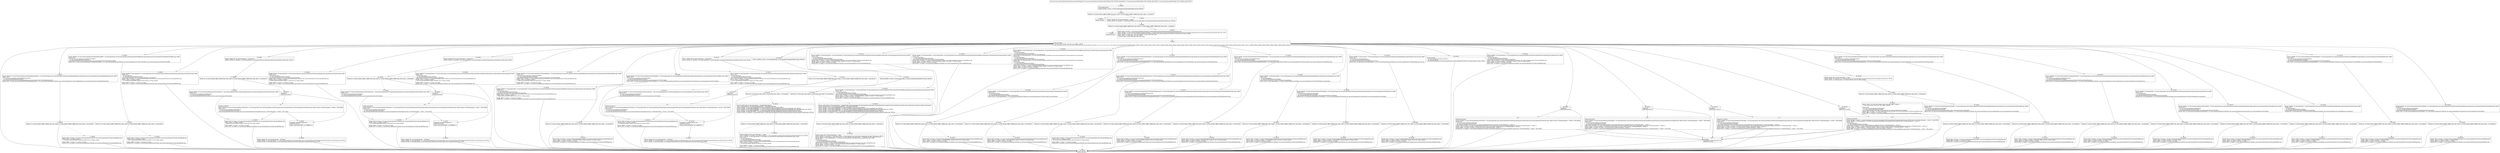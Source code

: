 digraph "CFG forcom.caverock.androidsvg.SVGParser.processStyleProperty(Lcom\/caverock\/androidsvg\/SVG$Style;Ljava\/lang\/String;Ljava\/lang\/String;)V" {
Node_0 [shape=record,label="{0\:\ 0x0000|MTH_ENTER_BLOCK\l|0x0000: INVOKE  (r0 I:int) = (r4 I:java.lang.String) java.lang.String.length():int type: VIRTUAL \l}"];
Node_1 [shape=record,label="{1\:\ 0x0004|0x0004: IF  (r0 I:?[int, boolean, OBJECT, ARRAY, byte, short, char]) != (0 ?[int, boolean, OBJECT, ARRAY, byte, short, char])  \-\> B:3:0x0007 \l}"];
Node_2 [shape=record,label="{2\:\ 0x0006|0x0006: RETURN   \l}"];
Node_3 [shape=record,label="{3\:\ 0x0007|0x0007: CONST_STR  (r0 I:java.lang.String) =  \"inherit\" \l0x0009: INVOKE  (r0 I:boolean) = (r4 I:java.lang.String), (r0 I:java.lang.Object) java.lang.String.equals(java.lang.Object):boolean type: VIRTUAL \l}"];
Node_4 [shape=record,label="{4\:\ 0x000d|0x000d: IF  (r0 I:?[int, boolean, OBJECT, ARRAY, byte, short, char]) == (0 ?[int, boolean, OBJECT, ARRAY, byte, short, char])  \-\> B:6:0x0010 \l}"];
Node_5 [shape=record,label="{5\:\ 0x000f|0x000f: RETURN   \l}"];
Node_6 [shape=record,label="{6\:\ 0x0010|0x0010: SGET  (r0 I:int[]) =  com.caverock.androidsvg.SVGParser.1.$SwitchMap$com$caverock$androidsvg$SVGParser$SVGAttr int[] \l0x0012: INVOKE  (r1 I:com.caverock.androidsvg.SVGParser$SVGAttr) = (r3 I:java.lang.String) com.caverock.androidsvg.SVGParser.SVGAttr.fromString(java.lang.String):com.caverock.androidsvg.SVGParser$SVGAttr type: STATIC \l0x0016: INVOKE  (r1 I:int) = (r1 I:com.caverock.androidsvg.SVGParser$SVGAttr) com.caverock.androidsvg.SVGParser.SVGAttr.ordinal():int type: VIRTUAL \l0x001a: AGET  (r0 I:?[int, float]) = (r0 I:?[int, float][]), (r1 I:?[int, short, byte, char]) \l0x001c: CONST  (r1 I:?[int, float, short, byte, char]) = \l  (124(0x7c, float:1.74E\-43) ?[int, float, short, byte, char])\l \l}"];
Node_7 [shape=record,label="{7\:\ 0x001e|0x001e: SWITCH  \l  (r0 I:?[int, float, boolean, short, byte, char, OBJECT, ARRAY])\l k:[47, 48, 49, 50, 51, 52, 53, 54, 55, 56, 57, 58, 59, 60, 61, 62, 63, 64, 65, 66, 67, 68, 69, 70, 71, 72, 73, 74, 75, 76, 77, 78, 79, 80, 81, 82, 83, 84, 85, 86] t:[0x038b, 0x0379, 0x0367, 0x0355, 0x0343, 0x0335, 0x0323, 0x0310, 0x02fd, 0x02d8, 0x02c9, 0x02ba, 0x02ab, 0x02a6, 0x0293, 0x0280, 0x026c, 0x0258, 0x0244, 0x022e, 0x021a, 0x0206, 0x01ee, 0x01de, 0x01ce, 0x01be, 0x0184, 0x014c, 0x0121, 0x0111, 0x00fd, 0x00ed, 0x00dd, 0x00cd, 0x00a0, 0x008e, 0x0061, 0x004f, 0x0039, 0x0023] \l}"];
Node_9 [shape=record,label="{9\:\ 0x0023|0x0023: INVOKE  (r3 I:com.caverock.androidsvg.SVG$Style$RenderQuality) = (r4 I:java.lang.String) com.caverock.androidsvg.SVGParser.parseRenderQuality(java.lang.String):com.caverock.androidsvg.SVG$Style$RenderQuality type: STATIC \l0x0027: IPUT  \l  (r3 I:com.caverock.androidsvg.SVG$Style$RenderQuality)\l  (r2 I:com.caverock.androidsvg.SVG$Style)\l com.caverock.androidsvg.SVG.Style.imageRendering com.caverock.androidsvg.SVG$Style$RenderQuality \l0x0029: IGET  (r3 I:com.caverock.androidsvg.SVG$Style$RenderQuality) = (r2 I:com.caverock.androidsvg.SVG$Style) com.caverock.androidsvg.SVG.Style.imageRendering com.caverock.androidsvg.SVG$Style$RenderQuality \l}"];
Node_10 [shape=record,label="{10\:\ 0x002b|0x002b: IF  (r3 I:?[int, boolean, OBJECT, ARRAY, byte, short, char]) == (0 ?[int, boolean, OBJECT, ARRAY, byte, short, char])  \-\> B:129:0x039c \l}"];
Node_11 [shape=record,label="{11\:\ 0x002d|0x002d: IGET  (r3 I:long) = (r2 I:com.caverock.androidsvg.SVG$Style) com.caverock.androidsvg.SVG.Style.specifiedFlags long \l0x002f: CONST  (r0 I:?[long, double]) = \l  (137438953472(0x2000000000, double:6.7903865311E\-313) ?[long, double])\l \l0x0034: ARITH  (r3 I:long) = (r3 I:long) \| (r0 I:long) \l0x0035: IPUT  (r3 I:long), (r2 I:com.caverock.androidsvg.SVG$Style) com.caverock.androidsvg.SVG.Style.specifiedFlags long \l}"];
Node_12 [shape=record,label="{12\:\ 0x0039|0x0039: INVOKE  (r3 I:com.caverock.androidsvg.SVG$Style$VectorEffect) = (r4 I:java.lang.String) com.caverock.androidsvg.SVGParser.parseVectorEffect(java.lang.String):com.caverock.androidsvg.SVG$Style$VectorEffect type: STATIC \l0x003d: IPUT  \l  (r3 I:com.caverock.androidsvg.SVG$Style$VectorEffect)\l  (r2 I:com.caverock.androidsvg.SVG$Style)\l com.caverock.androidsvg.SVG.Style.vectorEffect com.caverock.androidsvg.SVG$Style$VectorEffect \l0x003f: IGET  (r3 I:com.caverock.androidsvg.SVG$Style$VectorEffect) = (r2 I:com.caverock.androidsvg.SVG$Style) com.caverock.androidsvg.SVG.Style.vectorEffect com.caverock.androidsvg.SVG$Style$VectorEffect \l}"];
Node_13 [shape=record,label="{13\:\ 0x0041|0x0041: IF  (r3 I:?[int, boolean, OBJECT, ARRAY, byte, short, char]) == (0 ?[int, boolean, OBJECT, ARRAY, byte, short, char])  \-\> B:129:0x039c \l}"];
Node_14 [shape=record,label="{14\:\ 0x0043|0x0043: IGET  (r3 I:long) = (r2 I:com.caverock.androidsvg.SVG$Style) com.caverock.androidsvg.SVG.Style.specifiedFlags long \l0x0045: CONST  (r0 I:?[long, double]) = \l  (34359738368(0x800000000, double:1.69759663277E\-313) ?[long, double])\l \l0x004a: ARITH  (r3 I:long) = (r3 I:long) \| (r0 I:long) \l0x004b: IPUT  (r3 I:long), (r2 I:com.caverock.androidsvg.SVG$Style) com.caverock.androidsvg.SVG.Style.specifiedFlags long \l}"];
Node_15 [shape=record,label="{15\:\ 0x004f|0x004f: INVOKE  (r3 I:java.lang.Float) = (r4 I:java.lang.String) com.caverock.androidsvg.SVGParser.parseOpacity(java.lang.String):java.lang.Float type: STATIC \l0x0053: IPUT  \l  (r3 I:java.lang.Float)\l  (r2 I:com.caverock.androidsvg.SVG$Style)\l com.caverock.androidsvg.SVG.Style.viewportFillOpacity java.lang.Float \l0x0055: IGET  (r3 I:long) = (r2 I:com.caverock.androidsvg.SVG$Style) com.caverock.androidsvg.SVG.Style.specifiedFlags long \l0x0057: CONST  (r0 I:?[long, double]) = \l  (17179869184(0x400000000, double:8.4879831639E\-314) ?[long, double])\l \l0x005c: ARITH  (r3 I:long) = (r3 I:long) \| (r0 I:long) \l0x005d: IPUT  (r3 I:long), (r2 I:com.caverock.androidsvg.SVG$Style) com.caverock.androidsvg.SVG.Style.specifiedFlags long \l}"];
Node_16 [shape=record,label="{16\:\ 0x0061|0x0061: CONST_STR  (r3 I:java.lang.String) =  \"currentColor\" \l0x0063: INVOKE  (r3 I:boolean) = (r4 I:java.lang.String), (r3 I:java.lang.Object) java.lang.String.equals(java.lang.Object):boolean type: VIRTUAL \l}"];
Node_17 [shape=record,label="{17\:\ 0x0067|0x0067: IF  (r3 I:?[int, boolean, OBJECT, ARRAY, byte, short, char]) == (0 ?[int, boolean, OBJECT, ARRAY, byte, short, char])  \-\> B:19:0x0070 \l}"];
Node_18 [shape=record,label="{18\:\ 0x0069|0x0069: INVOKE  (r3 I:com.caverock.androidsvg.SVG$CurrentColor) =  com.caverock.androidsvg.SVG.CurrentColor.getInstance():com.caverock.androidsvg.SVG$CurrentColor type: STATIC \l0x006d: IPUT  \l  (r3 I:com.caverock.androidsvg.SVG$SvgPaint)\l  (r2 I:com.caverock.androidsvg.SVG$Style)\l com.caverock.androidsvg.SVG.Style.viewportFill com.caverock.androidsvg.SVG$SvgPaint \l}"];
Node_19 [shape=record,label="{19\:\ 0x0070|SYNTHETIC\lSplitter:B:19:0x0070\l}"];
Node_20 [shape=record,label="{20\:\ ?|Splitter:B:19:0x0070\l|0x0070: INVOKE  (r3 I:com.caverock.androidsvg.SVG$Colour) = (r4 I:java.lang.String) com.caverock.androidsvg.SVGParser.parseColour(java.lang.String):com.caverock.androidsvg.SVG$Colour type: STATIC A[Catch:\{ SVGParseException \-\> 0x0082 \}, TRY_ENTER]\l0x0074: IPUT  \l  (r3 I:com.caverock.androidsvg.SVG$SvgPaint)\l  (r2 I:com.caverock.androidsvg.SVG$Style)\l com.caverock.androidsvg.SVG.Style.viewportFill com.caverock.androidsvg.SVG$SvgPaint A[Catch:\{ SVGParseException \-\> 0x0082 \}, TRY_LEAVE]\l}"];
Node_21 [shape=record,label="{21\:\ 0x0076|0x0076: IGET  (r3 I:long) = (r2 I:com.caverock.androidsvg.SVG$Style) com.caverock.androidsvg.SVG.Style.specifiedFlags long \l0x0078: CONST  (r0 I:?[long, double]) = \l  (8589934592(0x200000000, double:4.243991582E\-314) ?[long, double])\l \l0x007d: ARITH  (r3 I:long) = (r3 I:long) \| (r0 I:long) \l0x007e: IPUT  (r3 I:long), (r2 I:com.caverock.androidsvg.SVG$Style) com.caverock.androidsvg.SVG.Style.specifiedFlags long \l}"];
Node_22 [shape=record,label="{22\:\ 0x0082|ExcHandler: SVGParseException null\lSplitter:B:19:0x0070\l|0x0082: MOVE_EXCEPTION  (r2 I:?[OBJECT]) =  \l}"];
Node_23 [shape=record,label="{23\:\ 0x0083|0x0083: CONST_STR  (r3 I:java.lang.String) =  \"SVGParser\" \l0x0085: INVOKE  (r2 I:java.lang.String) = (r2 I:com.caverock.androidsvg.SVGParseException) com.caverock.androidsvg.SVGParseException.getMessage():java.lang.String type: VIRTUAL \l0x0089: INVOKE  (r3 I:java.lang.String), (r2 I:java.lang.String) android.util.Log.w(java.lang.String, java.lang.String):int type: STATIC \l}"];
Node_24 [shape=record,label="{24\:\ 0x008e|0x008e: INVOKE  (r3 I:java.lang.Float) = (r4 I:java.lang.String) com.caverock.androidsvg.SVGParser.parseOpacity(java.lang.String):java.lang.Float type: STATIC \l0x0092: IPUT  \l  (r3 I:java.lang.Float)\l  (r2 I:com.caverock.androidsvg.SVG$Style)\l com.caverock.androidsvg.SVG.Style.solidOpacity java.lang.Float \l0x0094: IGET  (r3 I:long) = (r2 I:com.caverock.androidsvg.SVG$Style) com.caverock.androidsvg.SVG.Style.specifiedFlags long \l0x0096: CONST  (r0 I:?[long, double]) = \l  (4294967296(0x100000000, double:2.121995791E\-314) ?[long, double])\l \l0x009b: ARITH  (r3 I:long) = (r3 I:long) \| (r0 I:long) \l0x009c: IPUT  (r3 I:long), (r2 I:com.caverock.androidsvg.SVG$Style) com.caverock.androidsvg.SVG.Style.specifiedFlags long \l}"];
Node_25 [shape=record,label="{25\:\ 0x00a0|0x00a0: CONST_STR  (r3 I:java.lang.String) =  \"currentColor\" \l0x00a2: INVOKE  (r3 I:boolean) = (r4 I:java.lang.String), (r3 I:java.lang.Object) java.lang.String.equals(java.lang.Object):boolean type: VIRTUAL \l}"];
Node_26 [shape=record,label="{26\:\ 0x00a6|0x00a6: IF  (r3 I:?[int, boolean, OBJECT, ARRAY, byte, short, char]) == (0 ?[int, boolean, OBJECT, ARRAY, byte, short, char])  \-\> B:28:0x00af \l}"];
Node_27 [shape=record,label="{27\:\ 0x00a8|0x00a8: INVOKE  (r3 I:com.caverock.androidsvg.SVG$CurrentColor) =  com.caverock.androidsvg.SVG.CurrentColor.getInstance():com.caverock.androidsvg.SVG$CurrentColor type: STATIC \l0x00ac: IPUT  \l  (r3 I:com.caverock.androidsvg.SVG$SvgPaint)\l  (r2 I:com.caverock.androidsvg.SVG$Style)\l com.caverock.androidsvg.SVG.Style.solidColor com.caverock.androidsvg.SVG$SvgPaint \l}"];
Node_28 [shape=record,label="{28\:\ 0x00af|SYNTHETIC\lSplitter:B:28:0x00af\l}"];
Node_29 [shape=record,label="{29\:\ ?|Splitter:B:28:0x00af\l|0x00af: INVOKE  (r3 I:com.caverock.androidsvg.SVG$Colour) = (r4 I:java.lang.String) com.caverock.androidsvg.SVGParser.parseColour(java.lang.String):com.caverock.androidsvg.SVG$Colour type: STATIC A[Catch:\{ SVGParseException \-\> 0x00c1 \}, TRY_ENTER]\l0x00b3: IPUT  \l  (r3 I:com.caverock.androidsvg.SVG$SvgPaint)\l  (r2 I:com.caverock.androidsvg.SVG$Style)\l com.caverock.androidsvg.SVG.Style.solidColor com.caverock.androidsvg.SVG$SvgPaint A[Catch:\{ SVGParseException \-\> 0x00c1 \}, TRY_LEAVE]\l}"];
Node_30 [shape=record,label="{30\:\ 0x00b5|0x00b5: IGET  (r3 I:long) = (r2 I:com.caverock.androidsvg.SVG$Style) com.caverock.androidsvg.SVG.Style.specifiedFlags long \l0x00b7: CONST  (r0 I:?[long, double]) = \l  (2147483648(0x80000000, double:1.0609978955E\-314) ?[long, double])\l \l0x00bc: ARITH  (r3 I:long) = (r3 I:long) \| (r0 I:long) \l0x00bd: IPUT  (r3 I:long), (r2 I:com.caverock.androidsvg.SVG$Style) com.caverock.androidsvg.SVG.Style.specifiedFlags long \l}"];
Node_31 [shape=record,label="{31\:\ 0x00c1|ExcHandler: SVGParseException null\lSplitter:B:28:0x00af\l|0x00c1: MOVE_EXCEPTION  (r2 I:?[OBJECT]) =  \l}"];
Node_32 [shape=record,label="{32\:\ 0x00c2|0x00c2: CONST_STR  (r3 I:java.lang.String) =  \"SVGParser\" \l0x00c4: INVOKE  (r2 I:java.lang.String) = (r2 I:com.caverock.androidsvg.SVGParseException) com.caverock.androidsvg.SVGParseException.getMessage():java.lang.String type: VIRTUAL \l0x00c8: INVOKE  (r3 I:java.lang.String), (r2 I:java.lang.String) android.util.Log.w(java.lang.String, java.lang.String):int type: STATIC \l}"];
Node_33 [shape=record,label="{33\:\ 0x00cd|0x00cd: INVOKE  (r3 I:java.lang.String) = (r4 I:java.lang.String), (r3 I:java.lang.String) com.caverock.androidsvg.SVGParser.parseFunctionalIRI(java.lang.String, java.lang.String):java.lang.String type: STATIC \l0x00d1: IPUT  \l  (r3 I:java.lang.String)\l  (r2 I:com.caverock.androidsvg.SVG$Style)\l com.caverock.androidsvg.SVG.Style.mask java.lang.String \l0x00d3: IGET  (r3 I:long) = (r2 I:com.caverock.androidsvg.SVG$Style) com.caverock.androidsvg.SVG.Style.specifiedFlags long \l0x00d5: CONST  (r0 I:?[long, double]) = \l  (1073741824(0x40000000, double:5.304989477E\-315) ?[long, double])\l \l0x00d8: ARITH  (r3 I:long) = (r3 I:long) \| (r0 I:long) \l0x00d9: IPUT  (r3 I:long), (r2 I:com.caverock.androidsvg.SVG$Style) com.caverock.androidsvg.SVG.Style.specifiedFlags long \l}"];
Node_34 [shape=record,label="{34\:\ 0x00dd|0x00dd: INVOKE  (r3 I:com.caverock.androidsvg.SVG$Style$FillRule) = (r4 I:java.lang.String) com.caverock.androidsvg.SVGParser.parseFillRule(java.lang.String):com.caverock.androidsvg.SVG$Style$FillRule type: STATIC \l0x00e1: IPUT  \l  (r3 I:com.caverock.androidsvg.SVG$Style$FillRule)\l  (r2 I:com.caverock.androidsvg.SVG$Style)\l com.caverock.androidsvg.SVG.Style.clipRule com.caverock.androidsvg.SVG$Style$FillRule \l0x00e3: IGET  (r3 I:long) = (r2 I:com.caverock.androidsvg.SVG$Style) com.caverock.androidsvg.SVG.Style.specifiedFlags long \l0x00e5: CONST  (r0 I:?[long, double]) = \l  (536870912(0x20000000, double:2.652494739E\-315) ?[long, double])\l \l0x00e8: ARITH  (r3 I:long) = (r3 I:long) \| (r0 I:long) \l0x00e9: IPUT  (r3 I:long), (r2 I:com.caverock.androidsvg.SVG$Style) com.caverock.androidsvg.SVG.Style.specifiedFlags long \l}"];
Node_35 [shape=record,label="{35\:\ 0x00ed|0x00ed: INVOKE  (r3 I:java.lang.String) = (r4 I:java.lang.String), (r3 I:java.lang.String) com.caverock.androidsvg.SVGParser.parseFunctionalIRI(java.lang.String, java.lang.String):java.lang.String type: STATIC \l0x00f1: IPUT  \l  (r3 I:java.lang.String)\l  (r2 I:com.caverock.androidsvg.SVG$Style)\l com.caverock.androidsvg.SVG.Style.clipPath java.lang.String \l0x00f3: IGET  (r3 I:long) = (r2 I:com.caverock.androidsvg.SVG$Style) com.caverock.androidsvg.SVG.Style.specifiedFlags long \l0x00f5: CONST  (r0 I:?[long, double]) = \l  (268435456(0x10000000, double:1.32624737E\-315) ?[long, double])\l \l0x00f8: ARITH  (r3 I:long) = (r3 I:long) \| (r0 I:long) \l0x00f9: IPUT  (r3 I:long), (r2 I:com.caverock.androidsvg.SVG$Style) com.caverock.androidsvg.SVG.Style.specifiedFlags long \l}"];
Node_36 [shape=record,label="{36\:\ 0x00fd|0x00fd: INVOKE  (r3 I:com.caverock.androidsvg.SVG$CSSClipRect) = (r4 I:java.lang.String) com.caverock.androidsvg.SVGParser.parseClip(java.lang.String):com.caverock.androidsvg.SVG$CSSClipRect type: STATIC \l0x0101: IPUT  \l  (r3 I:com.caverock.androidsvg.SVG$CSSClipRect)\l  (r2 I:com.caverock.androidsvg.SVG$Style)\l com.caverock.androidsvg.SVG.Style.clip com.caverock.androidsvg.SVG$CSSClipRect \l0x0103: IGET  (r3 I:com.caverock.androidsvg.SVG$CSSClipRect) = (r2 I:com.caverock.androidsvg.SVG$Style) com.caverock.androidsvg.SVG.Style.clip com.caverock.androidsvg.SVG$CSSClipRect \l}"];
Node_37 [shape=record,label="{37\:\ 0x0105|0x0105: IF  (r3 I:?[int, boolean, OBJECT, ARRAY, byte, short, char]) == (0 ?[int, boolean, OBJECT, ARRAY, byte, short, char])  \-\> B:129:0x039c \l}"];
Node_38 [shape=record,label="{38\:\ 0x0107|0x0107: IGET  (r3 I:long) = (r2 I:com.caverock.androidsvg.SVG$Style) com.caverock.androidsvg.SVG.Style.specifiedFlags long \l0x0109: CONST  (r0 I:?[long, double]) = (1048576(0x100000, double:5.180654E\-318) ?[long, double]) \l0x010c: ARITH  (r3 I:long) = (r3 I:long) \| (r0 I:long) \l0x010d: IPUT  (r3 I:long), (r2 I:com.caverock.androidsvg.SVG$Style) com.caverock.androidsvg.SVG.Style.specifiedFlags long \l}"];
Node_39 [shape=record,label="{39\:\ 0x0111|0x0111: INVOKE  (r3 I:java.lang.Float) = (r4 I:java.lang.String) com.caverock.androidsvg.SVGParser.parseOpacity(java.lang.String):java.lang.Float type: STATIC \l0x0115: IPUT  \l  (r3 I:java.lang.Float)\l  (r2 I:com.caverock.androidsvg.SVG$Style)\l com.caverock.androidsvg.SVG.Style.stopOpacity java.lang.Float \l0x0117: IGET  (r3 I:long) = (r2 I:com.caverock.androidsvg.SVG$Style) com.caverock.androidsvg.SVG.Style.specifiedFlags long \l0x0119: CONST  (r0 I:?[long, double]) = \l  (134217728(0x8000000, double:6.63123685E\-316) ?[long, double])\l \l0x011c: ARITH  (r3 I:long) = (r3 I:long) \| (r0 I:long) \l0x011d: IPUT  (r3 I:long), (r2 I:com.caverock.androidsvg.SVG$Style) com.caverock.androidsvg.SVG.Style.specifiedFlags long \l}"];
Node_40 [shape=record,label="{40\:\ 0x0121|0x0121: CONST_STR  (r3 I:java.lang.String) =  \"currentColor\" \l0x0123: INVOKE  (r3 I:boolean) = (r4 I:java.lang.String), (r3 I:java.lang.Object) java.lang.String.equals(java.lang.Object):boolean type: VIRTUAL \l}"];
Node_41 [shape=record,label="{41\:\ 0x0127|0x0127: IF  (r3 I:?[int, boolean, OBJECT, ARRAY, byte, short, char]) == (0 ?[int, boolean, OBJECT, ARRAY, byte, short, char])  \-\> B:43:0x0130 \l}"];
Node_42 [shape=record,label="{42\:\ 0x0129|0x0129: INVOKE  (r3 I:com.caverock.androidsvg.SVG$CurrentColor) =  com.caverock.androidsvg.SVG.CurrentColor.getInstance():com.caverock.androidsvg.SVG$CurrentColor type: STATIC \l0x012d: IPUT  \l  (r3 I:com.caverock.androidsvg.SVG$SvgPaint)\l  (r2 I:com.caverock.androidsvg.SVG$Style)\l com.caverock.androidsvg.SVG.Style.stopColor com.caverock.androidsvg.SVG$SvgPaint \l}"];
Node_43 [shape=record,label="{43\:\ 0x0130|SYNTHETIC\lSplitter:B:43:0x0130\l}"];
Node_44 [shape=record,label="{44\:\ ?|Splitter:B:43:0x0130\l|0x0130: INVOKE  (r3 I:com.caverock.androidsvg.SVG$Colour) = (r4 I:java.lang.String) com.caverock.androidsvg.SVGParser.parseColour(java.lang.String):com.caverock.androidsvg.SVG$Colour type: STATIC A[Catch:\{ SVGParseException \-\> 0x0140 \}, TRY_ENTER]\l0x0134: IPUT  \l  (r3 I:com.caverock.androidsvg.SVG$SvgPaint)\l  (r2 I:com.caverock.androidsvg.SVG$Style)\l com.caverock.androidsvg.SVG.Style.stopColor com.caverock.androidsvg.SVG$SvgPaint A[Catch:\{ SVGParseException \-\> 0x0140 \}, TRY_LEAVE]\l}"];
Node_45 [shape=record,label="{45\:\ 0x0136|0x0136: IGET  (r3 I:long) = (r2 I:com.caverock.androidsvg.SVG$Style) com.caverock.androidsvg.SVG.Style.specifiedFlags long \l0x0138: CONST  (r0 I:?[long, double]) = \l  (67108864(0x4000000, double:3.31561842E\-316) ?[long, double])\l \l0x013b: ARITH  (r3 I:long) = (r3 I:long) \| (r0 I:long) \l0x013c: IPUT  (r3 I:long), (r2 I:com.caverock.androidsvg.SVG$Style) com.caverock.androidsvg.SVG.Style.specifiedFlags long \l}"];
Node_46 [shape=record,label="{46\:\ 0x0140|ExcHandler: SVGParseException null\lSplitter:B:43:0x0130\l|0x0140: MOVE_EXCEPTION  (r2 I:?[OBJECT]) =  \l}"];
Node_47 [shape=record,label="{47\:\ 0x0141|0x0141: CONST_STR  (r3 I:java.lang.String) =  \"SVGParser\" \l0x0143: INVOKE  (r2 I:java.lang.String) = (r2 I:com.caverock.androidsvg.SVGParseException) com.caverock.androidsvg.SVGParseException.getMessage():java.lang.String type: VIRTUAL \l0x0147: INVOKE  (r3 I:java.lang.String), (r2 I:java.lang.String) android.util.Log.w(java.lang.String, java.lang.String):int type: STATIC \l}"];
Node_48 [shape=record,label="{48\:\ 0x014c|0x014c: INVOKE  (r3 I:int) = (r4 I:java.lang.String), (r1 I:int) java.lang.String.indexOf(int):int type: VIRTUAL \l}"];
Node_49 [shape=record,label="{49\:\ 0x0150|0x0150: IF  (r3 I:?[int, byte, short, char]) \>= (0 ?[int, byte, short, char])  \-\> B:129:0x039c \l}"];
Node_50 [shape=record,label="{50\:\ 0x0152|0x0152: CONST_STR  (r3 I:java.lang.String) =  \"\|visible\|hidden\|collapse\|\" \l0x0154: NEW_INSTANCE  (r0 I:java.lang.StringBuilder) =  java.lang.StringBuilder \l0x0156: INVOKE  (r0 I:java.lang.StringBuilder) java.lang.StringBuilder.\<init\>():void type: DIRECT \l0x0159: INVOKE  (r0 I:java.lang.StringBuilder), (r1 I:char) java.lang.StringBuilder.append(char):java.lang.StringBuilder type: VIRTUAL \l0x015c: INVOKE  (r0 I:java.lang.StringBuilder), (r4 I:java.lang.String) java.lang.StringBuilder.append(java.lang.String):java.lang.StringBuilder type: VIRTUAL \l0x015f: INVOKE  (r0 I:java.lang.StringBuilder), (r1 I:char) java.lang.StringBuilder.append(char):java.lang.StringBuilder type: VIRTUAL \l0x0162: INVOKE  (r0 I:java.lang.String) = (r0 I:java.lang.StringBuilder) java.lang.StringBuilder.toString():java.lang.String type: VIRTUAL \l0x0166: INVOKE  (r3 I:boolean) = (r3 I:java.lang.String), (r0 I:java.lang.CharSequence) java.lang.String.contains(java.lang.CharSequence):boolean type: VIRTUAL \l}"];
Node_51 [shape=record,label="{51\:\ 0x016a|0x016a: IF  (r3 I:?[int, boolean, OBJECT, ARRAY, byte, short, char]) != (0 ?[int, boolean, OBJECT, ARRAY, byte, short, char])  \-\> B:53:0x016e \l}"];
Node_53 [shape=record,label="{53\:\ 0x016e|0x016e: CONST_STR  (r3 I:java.lang.String) =  \"visible\" \l0x0170: INVOKE  (r3 I:boolean) = (r4 I:java.lang.String), (r3 I:java.lang.Object) java.lang.String.equals(java.lang.Object):boolean type: VIRTUAL \l0x0174: INVOKE  (r3 I:java.lang.Boolean) = (r3 I:boolean) java.lang.Boolean.valueOf(boolean):java.lang.Boolean type: STATIC \l0x0178: IPUT  \l  (r3 I:java.lang.Boolean)\l  (r2 I:com.caverock.androidsvg.SVG$Style)\l com.caverock.androidsvg.SVG.Style.visibility java.lang.Boolean \l0x017a: IGET  (r3 I:long) = (r2 I:com.caverock.androidsvg.SVG$Style) com.caverock.androidsvg.SVG.Style.specifiedFlags long \l0x017c: CONST  (r0 I:?[long, double]) = \l  (33554432(0x2000000, double:1.6578092E\-316) ?[long, double])\l \l0x017f: ARITH  (r3 I:long) = (r3 I:long) \| (r0 I:long) \l0x0180: IPUT  (r3 I:long), (r2 I:com.caverock.androidsvg.SVG$Style) com.caverock.androidsvg.SVG.Style.specifiedFlags long \l}"];
Node_54 [shape=record,label="{54\:\ 0x0184|0x0184: INVOKE  (r3 I:int) = (r4 I:java.lang.String), (r1 I:int) java.lang.String.indexOf(int):int type: VIRTUAL \l}"];
Node_55 [shape=record,label="{55\:\ 0x0188|0x0188: IF  (r3 I:?[int, byte, short, char]) \>= (0 ?[int, byte, short, char])  \-\> B:129:0x039c \l}"];
Node_56 [shape=record,label="{56\:\ 0x018a|0x018a: CONST_STR  (r3 I:java.lang.String) =  \"\|inline\|block\|list\-item\|run\-in\|compact\|marker\|table\|inline\-table\|table\-row\-group\|table\-header\-group\|table\-footer\-group\|table\-row\|table\-column\-group\|table\-column\|table\-cell\|table\-caption\|none\|\" \l0x018c: NEW_INSTANCE  (r0 I:java.lang.StringBuilder) =  java.lang.StringBuilder \l0x018e: INVOKE  (r0 I:java.lang.StringBuilder) java.lang.StringBuilder.\<init\>():void type: DIRECT \l0x0191: INVOKE  (r0 I:java.lang.StringBuilder), (r1 I:char) java.lang.StringBuilder.append(char):java.lang.StringBuilder type: VIRTUAL \l0x0194: INVOKE  (r0 I:java.lang.StringBuilder), (r4 I:java.lang.String) java.lang.StringBuilder.append(java.lang.String):java.lang.StringBuilder type: VIRTUAL \l0x0197: INVOKE  (r0 I:java.lang.StringBuilder), (r1 I:char) java.lang.StringBuilder.append(char):java.lang.StringBuilder type: VIRTUAL \l0x019a: INVOKE  (r0 I:java.lang.String) = (r0 I:java.lang.StringBuilder) java.lang.StringBuilder.toString():java.lang.String type: VIRTUAL \l0x019e: INVOKE  (r3 I:boolean) = (r3 I:java.lang.String), (r0 I:java.lang.CharSequence) java.lang.String.contains(java.lang.CharSequence):boolean type: VIRTUAL \l}"];
Node_57 [shape=record,label="{57\:\ 0x01a2|0x01a2: IF  (r3 I:?[int, boolean, OBJECT, ARRAY, byte, short, char]) != (0 ?[int, boolean, OBJECT, ARRAY, byte, short, char])  \-\> B:59:0x01a6 \l}"];
Node_59 [shape=record,label="{59\:\ 0x01a6|0x01a6: CONST_STR  (r3 I:java.lang.String) =  \"none\" \l0x01a8: INVOKE  (r3 I:boolean) = (r4 I:java.lang.String), (r3 I:java.lang.Object) java.lang.String.equals(java.lang.Object):boolean type: VIRTUAL \l0x01ac: ARITH  (r3 I:?[int, boolean, short, byte, char]) = (r3 I:?[int, boolean, short, byte, char]) ^ (1 ?[boolean, int, float, short, byte, char]) \l0x01ae: INVOKE  (r3 I:java.lang.Boolean) = (r3 I:boolean) java.lang.Boolean.valueOf(boolean):java.lang.Boolean type: STATIC \l0x01b2: IPUT  \l  (r3 I:java.lang.Boolean)\l  (r2 I:com.caverock.androidsvg.SVG$Style)\l com.caverock.androidsvg.SVG.Style.display java.lang.Boolean \l0x01b4: IGET  (r3 I:long) = (r2 I:com.caverock.androidsvg.SVG$Style) com.caverock.androidsvg.SVG.Style.specifiedFlags long \l0x01b6: CONST  (r0 I:?[long, double]) = (16777216(0x1000000, double:8.289046E\-317) ?[long, double]) \l0x01b9: ARITH  (r3 I:long) = (r3 I:long) \| (r0 I:long) \l0x01ba: IPUT  (r3 I:long), (r2 I:com.caverock.androidsvg.SVG$Style) com.caverock.androidsvg.SVG.Style.specifiedFlags long \l}"];
Node_60 [shape=record,label="{60\:\ 0x01be|0x01be: INVOKE  (r3 I:java.lang.String) = (r4 I:java.lang.String), (r3 I:java.lang.String) com.caverock.androidsvg.SVGParser.parseFunctionalIRI(java.lang.String, java.lang.String):java.lang.String type: STATIC \l0x01c2: IPUT  \l  (r3 I:java.lang.String)\l  (r2 I:com.caverock.androidsvg.SVG$Style)\l com.caverock.androidsvg.SVG.Style.markerEnd java.lang.String \l0x01c4: IGET  (r3 I:long) = (r2 I:com.caverock.androidsvg.SVG$Style) com.caverock.androidsvg.SVG.Style.specifiedFlags long \l0x01c6: CONST  (r0 I:?[long, double]) = (8388608(0x800000, double:4.144523E\-317) ?[long, double]) \l0x01c9: ARITH  (r3 I:long) = (r3 I:long) \| (r0 I:long) \l0x01ca: IPUT  (r3 I:long), (r2 I:com.caverock.androidsvg.SVG$Style) com.caverock.androidsvg.SVG.Style.specifiedFlags long \l}"];
Node_61 [shape=record,label="{61\:\ 0x01ce|0x01ce: INVOKE  (r3 I:java.lang.String) = (r4 I:java.lang.String), (r3 I:java.lang.String) com.caverock.androidsvg.SVGParser.parseFunctionalIRI(java.lang.String, java.lang.String):java.lang.String type: STATIC \l0x01d2: IPUT  \l  (r3 I:java.lang.String)\l  (r2 I:com.caverock.androidsvg.SVG$Style)\l com.caverock.androidsvg.SVG.Style.markerMid java.lang.String \l0x01d4: IGET  (r3 I:long) = (r2 I:com.caverock.androidsvg.SVG$Style) com.caverock.androidsvg.SVG.Style.specifiedFlags long \l0x01d6: CONST  (r0 I:?[long, double]) = (4194304(0x400000, double:2.0722615E\-317) ?[long, double]) \l0x01d9: ARITH  (r3 I:long) = (r3 I:long) \| (r0 I:long) \l0x01da: IPUT  (r3 I:long), (r2 I:com.caverock.androidsvg.SVG$Style) com.caverock.androidsvg.SVG.Style.specifiedFlags long \l}"];
Node_62 [shape=record,label="{62\:\ 0x01de|0x01de: INVOKE  (r3 I:java.lang.String) = (r4 I:java.lang.String), (r3 I:java.lang.String) com.caverock.androidsvg.SVGParser.parseFunctionalIRI(java.lang.String, java.lang.String):java.lang.String type: STATIC \l0x01e2: IPUT  \l  (r3 I:java.lang.String)\l  (r2 I:com.caverock.androidsvg.SVG$Style)\l com.caverock.androidsvg.SVG.Style.markerStart java.lang.String \l0x01e4: IGET  (r3 I:long) = (r2 I:com.caverock.androidsvg.SVG$Style) com.caverock.androidsvg.SVG.Style.specifiedFlags long \l0x01e6: CONST  (r0 I:?[long, double]) = (2097152(0x200000, double:1.0361308E\-317) ?[long, double]) \l0x01e9: ARITH  (r3 I:long) = (r3 I:long) \| (r0 I:long) \l0x01ea: IPUT  (r3 I:long), (r2 I:com.caverock.androidsvg.SVG$Style) com.caverock.androidsvg.SVG.Style.specifiedFlags long \l}"];
Node_63 [shape=record,label="{63\:\ 0x01ee|0x01ee: INVOKE  (r3 I:java.lang.String) = (r4 I:java.lang.String), (r3 I:java.lang.String) com.caverock.androidsvg.SVGParser.parseFunctionalIRI(java.lang.String, java.lang.String):java.lang.String type: STATIC \l0x01f2: IPUT  \l  (r3 I:java.lang.String)\l  (r2 I:com.caverock.androidsvg.SVG$Style)\l com.caverock.androidsvg.SVG.Style.markerStart java.lang.String \l0x01f4: IGET  (r3 I:java.lang.String) = (r2 I:com.caverock.androidsvg.SVG$Style) com.caverock.androidsvg.SVG.Style.markerStart java.lang.String \l0x01f6: IPUT  \l  (r3 I:java.lang.String)\l  (r2 I:com.caverock.androidsvg.SVG$Style)\l com.caverock.androidsvg.SVG.Style.markerMid java.lang.String \l0x01f8: IGET  (r3 I:java.lang.String) = (r2 I:com.caverock.androidsvg.SVG$Style) com.caverock.androidsvg.SVG.Style.markerStart java.lang.String \l0x01fa: IPUT  \l  (r3 I:java.lang.String)\l  (r2 I:com.caverock.androidsvg.SVG$Style)\l com.caverock.androidsvg.SVG.Style.markerEnd java.lang.String \l0x01fc: IGET  (r3 I:long) = (r2 I:com.caverock.androidsvg.SVG$Style) com.caverock.androidsvg.SVG.Style.specifiedFlags long \l0x01fe: CONST  (r0 I:?[long, double]) = (14680064(0xe00000, double:7.2529153E\-317) ?[long, double]) \l0x0201: ARITH  (r3 I:long) = (r3 I:long) \| (r0 I:long) \l0x0202: IPUT  (r3 I:long), (r2 I:com.caverock.androidsvg.SVG$Style) com.caverock.androidsvg.SVG.Style.specifiedFlags long \l}"];
Node_64 [shape=record,label="{64\:\ 0x0206|0x0206: INVOKE  (r3 I:java.lang.Boolean) = (r4 I:java.lang.String) com.caverock.androidsvg.SVGParser.parseOverflow(java.lang.String):java.lang.Boolean type: STATIC \l0x020a: IPUT  \l  (r3 I:java.lang.Boolean)\l  (r2 I:com.caverock.androidsvg.SVG$Style)\l com.caverock.androidsvg.SVG.Style.overflow java.lang.Boolean \l0x020c: IGET  (r3 I:java.lang.Boolean) = (r2 I:com.caverock.androidsvg.SVG$Style) com.caverock.androidsvg.SVG.Style.overflow java.lang.Boolean \l}"];
Node_65 [shape=record,label="{65\:\ 0x020e|0x020e: IF  (r3 I:?[int, boolean, OBJECT, ARRAY, byte, short, char]) == (0 ?[int, boolean, OBJECT, ARRAY, byte, short, char])  \-\> B:129:0x039c \l}"];
Node_66 [shape=record,label="{66\:\ 0x0210|0x0210: IGET  (r3 I:long) = (r2 I:com.caverock.androidsvg.SVG$Style) com.caverock.androidsvg.SVG.Style.specifiedFlags long \l0x0212: CONST  (r0 I:?[long, double]) = (524288(0x80000, double:2.590327E\-318) ?[long, double]) \l0x0215: ARITH  (r3 I:long) = (r3 I:long) \| (r0 I:long) \l0x0216: IPUT  (r3 I:long), (r2 I:com.caverock.androidsvg.SVG$Style) com.caverock.androidsvg.SVG.Style.specifiedFlags long \l}"];
Node_67 [shape=record,label="{67\:\ 0x021a|0x021a: INVOKE  (r3 I:com.caverock.androidsvg.SVG$Style$TextAnchor) = (r4 I:java.lang.String) com.caverock.androidsvg.SVGParser.parseTextAnchor(java.lang.String):com.caverock.androidsvg.SVG$Style$TextAnchor type: STATIC \l0x021e: IPUT  \l  (r3 I:com.caverock.androidsvg.SVG$Style$TextAnchor)\l  (r2 I:com.caverock.androidsvg.SVG$Style)\l com.caverock.androidsvg.SVG.Style.textAnchor com.caverock.androidsvg.SVG$Style$TextAnchor \l0x0220: IGET  (r3 I:com.caverock.androidsvg.SVG$Style$TextAnchor) = (r2 I:com.caverock.androidsvg.SVG$Style) com.caverock.androidsvg.SVG.Style.textAnchor com.caverock.androidsvg.SVG$Style$TextAnchor \l}"];
Node_68 [shape=record,label="{68\:\ 0x0222|0x0222: IF  (r3 I:?[int, boolean, OBJECT, ARRAY, byte, short, char]) == (0 ?[int, boolean, OBJECT, ARRAY, byte, short, char])  \-\> B:129:0x039c \l}"];
Node_69 [shape=record,label="{69\:\ 0x0224|0x0224: IGET  (r3 I:long) = (r2 I:com.caverock.androidsvg.SVG$Style) com.caverock.androidsvg.SVG.Style.specifiedFlags long \l0x0226: CONST  (r0 I:?[long, double]) = (262144(0x40000, double:1.295163E\-318) ?[long, double]) \l0x0229: ARITH  (r3 I:long) = (r3 I:long) \| (r0 I:long) \l0x022a: IPUT  (r3 I:long), (r2 I:com.caverock.androidsvg.SVG$Style) com.caverock.androidsvg.SVG.Style.specifiedFlags long \l}"];
Node_70 [shape=record,label="{70\:\ 0x022e|0x022e: INVOKE  (r3 I:com.caverock.androidsvg.SVG$Style$TextDirection) = (r4 I:java.lang.String) com.caverock.androidsvg.SVGParser.parseTextDirection(java.lang.String):com.caverock.androidsvg.SVG$Style$TextDirection type: STATIC \l0x0232: IPUT  \l  (r3 I:com.caverock.androidsvg.SVG$Style$TextDirection)\l  (r2 I:com.caverock.androidsvg.SVG$Style)\l com.caverock.androidsvg.SVG.Style.direction com.caverock.androidsvg.SVG$Style$TextDirection \l0x0234: IGET  (r3 I:com.caverock.androidsvg.SVG$Style$TextDirection) = (r2 I:com.caverock.androidsvg.SVG$Style) com.caverock.androidsvg.SVG.Style.direction com.caverock.androidsvg.SVG$Style$TextDirection \l}"];
Node_71 [shape=record,label="{71\:\ 0x0236|0x0236: IF  (r3 I:?[int, boolean, OBJECT, ARRAY, byte, short, char]) == (0 ?[int, boolean, OBJECT, ARRAY, byte, short, char])  \-\> B:129:0x039c \l}"];
Node_72 [shape=record,label="{72\:\ 0x0238|0x0238: IGET  (r3 I:long) = (r2 I:com.caverock.androidsvg.SVG$Style) com.caverock.androidsvg.SVG.Style.specifiedFlags long \l0x023a: CONST  (r0 I:?[long, double]) = \l  (68719476736(0x1000000000, double:3.39519326554E\-313) ?[long, double])\l \l0x023f: ARITH  (r3 I:long) = (r3 I:long) \| (r0 I:long) \l0x0240: IPUT  (r3 I:long), (r2 I:com.caverock.androidsvg.SVG$Style) com.caverock.androidsvg.SVG.Style.specifiedFlags long \l}"];
Node_73 [shape=record,label="{73\:\ 0x0244|0x0244: INVOKE  (r3 I:com.caverock.androidsvg.SVG$Style$TextDecoration) = (r4 I:java.lang.String) com.caverock.androidsvg.SVGParser.parseTextDecoration(java.lang.String):com.caverock.androidsvg.SVG$Style$TextDecoration type: STATIC \l0x0248: IPUT  \l  (r3 I:com.caverock.androidsvg.SVG$Style$TextDecoration)\l  (r2 I:com.caverock.androidsvg.SVG$Style)\l com.caverock.androidsvg.SVG.Style.textDecoration com.caverock.androidsvg.SVG$Style$TextDecoration \l0x024a: IGET  (r3 I:com.caverock.androidsvg.SVG$Style$TextDecoration) = (r2 I:com.caverock.androidsvg.SVG$Style) com.caverock.androidsvg.SVG.Style.textDecoration com.caverock.androidsvg.SVG$Style$TextDecoration \l}"];
Node_74 [shape=record,label="{74\:\ 0x024c|0x024c: IF  (r3 I:?[int, boolean, OBJECT, ARRAY, byte, short, char]) == (0 ?[int, boolean, OBJECT, ARRAY, byte, short, char])  \-\> B:129:0x039c \l}"];
Node_75 [shape=record,label="{75\:\ 0x024e|0x024e: IGET  (r3 I:long) = (r2 I:com.caverock.androidsvg.SVG$Style) com.caverock.androidsvg.SVG.Style.specifiedFlags long \l0x0250: CONST  (r0 I:?[long, double]) = (131072(0x20000, double:6.47582E\-319) ?[long, double]) \l0x0253: ARITH  (r3 I:long) = (r3 I:long) \| (r0 I:long) \l0x0254: IPUT  (r3 I:long), (r2 I:com.caverock.androidsvg.SVG$Style) com.caverock.androidsvg.SVG.Style.specifiedFlags long \l}"];
Node_76 [shape=record,label="{76\:\ 0x0258|0x0258: INVOKE  (r3 I:com.caverock.androidsvg.SVG$Style$FontStyle) = (r4 I:java.lang.String) com.caverock.androidsvg.SVGParser.parseFontStyle(java.lang.String):com.caverock.androidsvg.SVG$Style$FontStyle type: STATIC \l0x025c: IPUT  \l  (r3 I:com.caverock.androidsvg.SVG$Style$FontStyle)\l  (r2 I:com.caverock.androidsvg.SVG$Style)\l com.caverock.androidsvg.SVG.Style.fontStyle com.caverock.androidsvg.SVG$Style$FontStyle \l0x025e: IGET  (r3 I:com.caverock.androidsvg.SVG$Style$FontStyle) = (r2 I:com.caverock.androidsvg.SVG$Style) com.caverock.androidsvg.SVG.Style.fontStyle com.caverock.androidsvg.SVG$Style$FontStyle \l}"];
Node_77 [shape=record,label="{77\:\ 0x0260|0x0260: IF  (r3 I:?[int, boolean, OBJECT, ARRAY, byte, short, char]) == (0 ?[int, boolean, OBJECT, ARRAY, byte, short, char])  \-\> B:129:0x039c \l}"];
Node_78 [shape=record,label="{78\:\ 0x0262|0x0262: IGET  (r3 I:long) = (r2 I:com.caverock.androidsvg.SVG$Style) com.caverock.androidsvg.SVG.Style.specifiedFlags long \l0x0264: CONST  (r0 I:?[long, double]) = (65536(0x10000, double:3.2379E\-319) ?[long, double]) \l0x0267: ARITH  (r3 I:long) = (r3 I:long) \| (r0 I:long) \l0x0268: IPUT  (r3 I:long), (r2 I:com.caverock.androidsvg.SVG$Style) com.caverock.androidsvg.SVG.Style.specifiedFlags long \l}"];
Node_79 [shape=record,label="{79\:\ 0x026c|0x026c: INVOKE  (r3 I:java.lang.Integer) = (r4 I:java.lang.String) com.caverock.androidsvg.SVGParser.parseFontWeight(java.lang.String):java.lang.Integer type: STATIC \l0x0270: IPUT  \l  (r3 I:java.lang.Integer)\l  (r2 I:com.caverock.androidsvg.SVG$Style)\l com.caverock.androidsvg.SVG.Style.fontWeight java.lang.Integer \l0x0272: IGET  (r3 I:java.lang.Integer) = (r2 I:com.caverock.androidsvg.SVG$Style) com.caverock.androidsvg.SVG.Style.fontWeight java.lang.Integer \l}"];
Node_80 [shape=record,label="{80\:\ 0x0274|0x0274: IF  (r3 I:?[int, boolean, OBJECT, ARRAY, byte, short, char]) == (0 ?[int, boolean, OBJECT, ARRAY, byte, short, char])  \-\> B:129:0x039c \l}"];
Node_81 [shape=record,label="{81\:\ 0x0276|0x0276: IGET  (r3 I:long) = (r2 I:com.caverock.androidsvg.SVG$Style) com.caverock.androidsvg.SVG.Style.specifiedFlags long \l0x0278: CONST  (r0 I:?[long, double]) = (32768(0x8000, double:1.61895E\-319) ?[long, double]) \l0x027b: ARITH  (r3 I:long) = (r3 I:long) \| (r0 I:long) \l0x027c: IPUT  (r3 I:long), (r2 I:com.caverock.androidsvg.SVG$Style) com.caverock.androidsvg.SVG.Style.specifiedFlags long \l}"];
Node_82 [shape=record,label="{82\:\ 0x0280|0x0280: INVOKE  (r3 I:com.caverock.androidsvg.SVG$Length) = (r4 I:java.lang.String) com.caverock.androidsvg.SVGParser.parseFontSize(java.lang.String):com.caverock.androidsvg.SVG$Length type: STATIC \l0x0284: IPUT  \l  (r3 I:com.caverock.androidsvg.SVG$Length)\l  (r2 I:com.caverock.androidsvg.SVG$Style)\l com.caverock.androidsvg.SVG.Style.fontSize com.caverock.androidsvg.SVG$Length \l0x0286: IGET  (r3 I:com.caverock.androidsvg.SVG$Length) = (r2 I:com.caverock.androidsvg.SVG$Style) com.caverock.androidsvg.SVG.Style.fontSize com.caverock.androidsvg.SVG$Length \l}"];
Node_83 [shape=record,label="{83\:\ 0x0288|0x0288: IF  (r3 I:?[int, boolean, OBJECT, ARRAY, byte, short, char]) == (0 ?[int, boolean, OBJECT, ARRAY, byte, short, char])  \-\> B:129:0x039c \l}"];
Node_84 [shape=record,label="{84\:\ 0x028a|0x028a: IGET  (r3 I:long) = (r2 I:com.caverock.androidsvg.SVG$Style) com.caverock.androidsvg.SVG.Style.specifiedFlags long \l0x028c: CONST  (r0 I:?[long, double]) = (16384(0x4000, double:8.0948E\-320) ?[long, double]) \l0x028e: ARITH  (r3 I:long) = (r3 I:long) \| (r0 I:long) \l0x028f: IPUT  (r3 I:long), (r2 I:com.caverock.androidsvg.SVG$Style) com.caverock.androidsvg.SVG.Style.specifiedFlags long \l}"];
Node_85 [shape=record,label="{85\:\ 0x0293|0x0293: INVOKE  (r3 I:java.util.List) = (r4 I:java.lang.String) com.caverock.androidsvg.SVGParser.parseFontFamily(java.lang.String):java.util.List type: STATIC \l0x0297: IPUT  \l  (r3 I:java.util.List\<java.lang.String\>)\l  (r2 I:com.caverock.androidsvg.SVG$Style)\l com.caverock.androidsvg.SVG.Style.fontFamily java.util.List \l0x0299: IGET  (r3 I:java.util.List\<java.lang.String\>) = (r2 I:com.caverock.androidsvg.SVG$Style) com.caverock.androidsvg.SVG.Style.fontFamily java.util.List \l}"];
Node_86 [shape=record,label="{86\:\ 0x029b|0x029b: IF  (r3 I:?[int, boolean, OBJECT, ARRAY, byte, short, char]) == (0 ?[int, boolean, OBJECT, ARRAY, byte, short, char])  \-\> B:129:0x039c \l}"];
Node_87 [shape=record,label="{87\:\ 0x029d|0x029d: IGET  (r3 I:long) = (r2 I:com.caverock.androidsvg.SVG$Style) com.caverock.androidsvg.SVG.Style.specifiedFlags long \l0x029f: CONST  (r0 I:?[long, double]) = (8192(0x2000, double:4.0474E\-320) ?[long, double]) \l0x02a1: ARITH  (r3 I:long) = (r3 I:long) \| (r0 I:long) \l0x02a2: IPUT  (r3 I:long), (r2 I:com.caverock.androidsvg.SVG$Style) com.caverock.androidsvg.SVG.Style.specifiedFlags long \l}"];
Node_88 [shape=record,label="{88\:\ 0x02a6|0x02a6: INVOKE  \l  (r2 I:com.caverock.androidsvg.SVG$Style)\l  (r4 I:java.lang.String)\l com.caverock.androidsvg.SVGParser.parseFont(com.caverock.androidsvg.SVG$Style, java.lang.String):void type: STATIC \l}"];
Node_89 [shape=record,label="{89\:\ 0x02ab|SYNTHETIC\lSplitter:B:89:0x02ab\l}"];
Node_90 [shape=record,label="{90\:\ ?|Splitter:B:89:0x02ab\l|0x02ab: INVOKE  (r3 I:com.caverock.androidsvg.SVG$Colour) = (r4 I:java.lang.String) com.caverock.androidsvg.SVGParser.parseColour(java.lang.String):com.caverock.androidsvg.SVG$Colour type: STATIC A[Catch:\{ SVGParseException \-\> 0x039c \}, TRY_ENTER]\l0x02af: IPUT  \l  (r3 I:com.caverock.androidsvg.SVG$Colour)\l  (r2 I:com.caverock.androidsvg.SVG$Style)\l com.caverock.androidsvg.SVG.Style.color com.caverock.androidsvg.SVG$Colour A[Catch:\{ SVGParseException \-\> 0x039c \}]\l0x02b1: IGET  (r3 I:long) = (r2 I:com.caverock.androidsvg.SVG$Style) com.caverock.androidsvg.SVG.Style.specifiedFlags long A[Catch:\{ SVGParseException \-\> 0x039c \}]\l0x02b3: CONST  (r0 I:?[long, double]) = (4096(0x1000, double:2.0237E\-320) ?[long, double]) A[Catch:\{ SVGParseException \-\> 0x039c \}]\l0x02b5: ARITH  (r3 I:long) = (r3 I:long) \| (r0 I:long) A[Catch:\{ SVGParseException \-\> 0x039c \}]\l0x02b6: IPUT  (r3 I:long), (r2 I:com.caverock.androidsvg.SVG$Style) com.caverock.androidsvg.SVG.Style.specifiedFlags long A[Catch:\{ SVGParseException \-\> 0x039c \}, TRY_LEAVE]\l}"];
Node_92 [shape=record,label="{92\:\ 0x02ba|0x02ba: INVOKE  (r3 I:java.lang.Float) = (r4 I:java.lang.String) com.caverock.androidsvg.SVGParser.parseOpacity(java.lang.String):java.lang.Float type: STATIC \l0x02be: IPUT  \l  (r3 I:java.lang.Float)\l  (r2 I:com.caverock.androidsvg.SVG$Style)\l com.caverock.androidsvg.SVG.Style.opacity java.lang.Float \l0x02c0: IGET  (r3 I:long) = (r2 I:com.caverock.androidsvg.SVG$Style) com.caverock.androidsvg.SVG.Style.specifiedFlags long \l0x02c2: CONST  (r0 I:?[long, double]) = (2048(0x800, double:1.0118E\-320) ?[long, double]) \l0x02c4: ARITH  (r3 I:long) = (r3 I:long) \| (r0 I:long) \l0x02c5: IPUT  (r3 I:long), (r2 I:com.caverock.androidsvg.SVG$Style) com.caverock.androidsvg.SVG.Style.specifiedFlags long \l}"];
Node_93 [shape=record,label="{93\:\ 0x02c9|SYNTHETIC\lSplitter:B:93:0x02c9\l}"];
Node_94 [shape=record,label="{94\:\ ?|Splitter:B:93:0x02c9\l|0x02c9: INVOKE  (r3 I:com.caverock.androidsvg.SVG$Length) = (r4 I:java.lang.String) com.caverock.androidsvg.SVGParser.parseLength(java.lang.String):com.caverock.androidsvg.SVG$Length type: STATIC A[Catch:\{ SVGParseException \-\> 0x039c \}, TRY_ENTER]\l0x02cd: IPUT  \l  (r3 I:com.caverock.androidsvg.SVG$Length)\l  (r2 I:com.caverock.androidsvg.SVG$Style)\l com.caverock.androidsvg.SVG.Style.strokeDashOffset com.caverock.androidsvg.SVG$Length A[Catch:\{ SVGParseException \-\> 0x039c \}]\l0x02cf: IGET  (r3 I:long) = (r2 I:com.caverock.androidsvg.SVG$Style) com.caverock.androidsvg.SVG.Style.specifiedFlags long A[Catch:\{ SVGParseException \-\> 0x039c \}]\l0x02d1: CONST  (r0 I:?[long, double]) = (1024(0x400, double:5.06E\-321) ?[long, double]) A[Catch:\{ SVGParseException \-\> 0x039c \}]\l0x02d3: ARITH  (r3 I:long) = (r3 I:long) \| (r0 I:long) A[Catch:\{ SVGParseException \-\> 0x039c \}]\l0x02d4: IPUT  (r3 I:long), (r2 I:com.caverock.androidsvg.SVG$Style) com.caverock.androidsvg.SVG.Style.specifiedFlags long A[Catch:\{ SVGParseException \-\> 0x039c \}, TRY_LEAVE]\l}"];
Node_96 [shape=record,label="{96\:\ 0x02d8|0x02d8: CONST_STR  (r3 I:java.lang.String) =  \"none\" \l0x02da: INVOKE  (r3 I:boolean) = (r3 I:java.lang.String), (r4 I:java.lang.Object) java.lang.String.equals(java.lang.Object):boolean type: VIRTUAL \l0x02de: CONST  (r0 I:?[long, double]) = (512(0x200, double:2.53E\-321) ?[long, double]) \l}"];
Node_97 [shape=record,label="{97\:\ 0x02e0|0x02e0: IF  (r3 I:?[int, boolean, OBJECT, ARRAY, byte, short, char]) == (0 ?[int, boolean, OBJECT, ARRAY, byte, short, char])  \-\> B:99:0x02ec \l}"];
Node_98 [shape=record,label="{98\:\ 0x02e2|0x02e2: CONST  (r3 I:?[int, float, boolean, short, byte, char, OBJECT, ARRAY]) = \l  (0 ?[int, float, boolean, short, byte, char, OBJECT, ARRAY])\l \l0x02e3: IPUT  \l  (r3 I:com.caverock.androidsvg.SVG$Length[])\l  (r2 I:com.caverock.androidsvg.SVG$Style)\l com.caverock.androidsvg.SVG.Style.strokeDashArray com.caverock.androidsvg.SVG$Length[] \l0x02e5: IGET  (r3 I:long) = (r2 I:com.caverock.androidsvg.SVG$Style) com.caverock.androidsvg.SVG.Style.specifiedFlags long \l0x02e7: ARITH  (r3 I:long) = (r3 I:long) \| (r0 I:long) \l0x02e8: IPUT  (r3 I:long), (r2 I:com.caverock.androidsvg.SVG$Style) com.caverock.androidsvg.SVG.Style.specifiedFlags long \l}"];
Node_99 [shape=record,label="{99\:\ 0x02ec|0x02ec: INVOKE  (r3 I:com.caverock.androidsvg.SVG$Length[]) = (r4 I:java.lang.String) com.caverock.androidsvg.SVGParser.parseStrokeDashArray(java.lang.String):com.caverock.androidsvg.SVG$Length[] type: STATIC \l0x02f0: IPUT  \l  (r3 I:com.caverock.androidsvg.SVG$Length[])\l  (r2 I:com.caverock.androidsvg.SVG$Style)\l com.caverock.androidsvg.SVG.Style.strokeDashArray com.caverock.androidsvg.SVG$Length[] \l0x02f2: IGET  (r3 I:com.caverock.androidsvg.SVG$Length[]) = (r2 I:com.caverock.androidsvg.SVG$Style) com.caverock.androidsvg.SVG.Style.strokeDashArray com.caverock.androidsvg.SVG$Length[] \l}"];
Node_100 [shape=record,label="{100\:\ 0x02f4|0x02f4: IF  (r3 I:?[int, boolean, OBJECT, ARRAY, byte, short, char]) == (0 ?[int, boolean, OBJECT, ARRAY, byte, short, char])  \-\> B:129:0x039c \l}"];
Node_101 [shape=record,label="{101\:\ 0x02f6|0x02f6: IGET  (r3 I:long) = (r2 I:com.caverock.androidsvg.SVG$Style) com.caverock.androidsvg.SVG.Style.specifiedFlags long \l0x02f8: ARITH  (r3 I:long) = (r3 I:long) \| (r0 I:long) \l0x02f9: IPUT  (r3 I:long), (r2 I:com.caverock.androidsvg.SVG$Style) com.caverock.androidsvg.SVG.Style.specifiedFlags long \l}"];
Node_102 [shape=record,label="{102\:\ 0x02fd|SYNTHETIC\lSplitter:B:102:0x02fd\l}"];
Node_103 [shape=record,label="{103\:\ ?|Splitter:B:102:0x02fd\l|0x02fd: INVOKE  (r3 I:float) = (r4 I:java.lang.String) com.caverock.androidsvg.SVGParser.parseFloat(java.lang.String):float type: STATIC A[Catch:\{ SVGParseException \-\> 0x039c \}, TRY_ENTER]\l0x0301: INVOKE  (r3 I:java.lang.Float) = (r3 I:float) java.lang.Float.valueOf(float):java.lang.Float type: STATIC A[Catch:\{ SVGParseException \-\> 0x039c \}]\l0x0305: IPUT  \l  (r3 I:java.lang.Float)\l  (r2 I:com.caverock.androidsvg.SVG$Style)\l com.caverock.androidsvg.SVG.Style.strokeMiterLimit java.lang.Float A[Catch:\{ SVGParseException \-\> 0x039c \}]\l0x0307: IGET  (r3 I:long) = (r2 I:com.caverock.androidsvg.SVG$Style) com.caverock.androidsvg.SVG.Style.specifiedFlags long A[Catch:\{ SVGParseException \-\> 0x039c \}]\l0x0309: CONST  (r0 I:?[long, double]) = (256(0x100, double:1.265E\-321) ?[long, double]) A[Catch:\{ SVGParseException \-\> 0x039c \}]\l0x030b: ARITH  (r3 I:long) = (r3 I:long) \| (r0 I:long) A[Catch:\{ SVGParseException \-\> 0x039c \}]\l0x030c: IPUT  (r3 I:long), (r2 I:com.caverock.androidsvg.SVG$Style) com.caverock.androidsvg.SVG.Style.specifiedFlags long A[Catch:\{ SVGParseException \-\> 0x039c \}, TRY_LEAVE]\l}"];
Node_105 [shape=record,label="{105\:\ 0x0310|0x0310: INVOKE  (r3 I:com.caverock.androidsvg.SVG$Style$LineJoin) = (r4 I:java.lang.String) com.caverock.androidsvg.SVGParser.parseStrokeLineJoin(java.lang.String):com.caverock.androidsvg.SVG$Style$LineJoin type: STATIC \l0x0314: IPUT  \l  (r3 I:com.caverock.androidsvg.SVG$Style$LineJoin)\l  (r2 I:com.caverock.androidsvg.SVG$Style)\l com.caverock.androidsvg.SVG.Style.strokeLineJoin com.caverock.androidsvg.SVG$Style$LineJoin \l0x0316: IGET  (r3 I:com.caverock.androidsvg.SVG$Style$LineJoin) = (r2 I:com.caverock.androidsvg.SVG$Style) com.caverock.androidsvg.SVG.Style.strokeLineJoin com.caverock.androidsvg.SVG$Style$LineJoin \l}"];
Node_106 [shape=record,label="{106\:\ 0x0318|0x0318: IF  (r3 I:?[int, boolean, OBJECT, ARRAY, byte, short, char]) == (0 ?[int, boolean, OBJECT, ARRAY, byte, short, char])  \-\> B:129:0x039c \l}"];
Node_107 [shape=record,label="{107\:\ 0x031a|0x031a: IGET  (r3 I:long) = (r2 I:com.caverock.androidsvg.SVG$Style) com.caverock.androidsvg.SVG.Style.specifiedFlags long \l0x031c: CONST  (r0 I:?[long, double]) = (128(0x80, double:6.32E\-322) ?[long, double]) \l0x031e: ARITH  (r3 I:long) = (r3 I:long) \| (r0 I:long) \l0x031f: IPUT  (r3 I:long), (r2 I:com.caverock.androidsvg.SVG$Style) com.caverock.androidsvg.SVG.Style.specifiedFlags long \l}"];
Node_108 [shape=record,label="{108\:\ 0x0323|0x0323: INVOKE  (r3 I:com.caverock.androidsvg.SVG$Style$LineCap) = (r4 I:java.lang.String) com.caverock.androidsvg.SVGParser.parseStrokeLineCap(java.lang.String):com.caverock.androidsvg.SVG$Style$LineCap type: STATIC \l0x0327: IPUT  \l  (r3 I:com.caverock.androidsvg.SVG$Style$LineCap)\l  (r2 I:com.caverock.androidsvg.SVG$Style)\l com.caverock.androidsvg.SVG.Style.strokeLineCap com.caverock.androidsvg.SVG$Style$LineCap \l0x0329: IGET  (r3 I:com.caverock.androidsvg.SVG$Style$LineCap) = (r2 I:com.caverock.androidsvg.SVG$Style) com.caverock.androidsvg.SVG.Style.strokeLineCap com.caverock.androidsvg.SVG$Style$LineCap \l}"];
Node_109 [shape=record,label="{109\:\ 0x032b|0x032b: IF  (r3 I:?[int, boolean, OBJECT, ARRAY, byte, short, char]) == (0 ?[int, boolean, OBJECT, ARRAY, byte, short, char])  \-\> B:129:0x039c \l}"];
Node_110 [shape=record,label="{110\:\ 0x032d|0x032d: IGET  (r3 I:long) = (r2 I:com.caverock.androidsvg.SVG$Style) com.caverock.androidsvg.SVG.Style.specifiedFlags long \l0x032f: CONST  (r0 I:?[long, double]) = (64 ?[long, double]) \l0x0331: ARITH  (r3 I:long) = (r3 I:long) \| (r0 I:long) \l0x0332: IPUT  (r3 I:long), (r2 I:com.caverock.androidsvg.SVG$Style) com.caverock.androidsvg.SVG.Style.specifiedFlags long \l}"];
Node_111 [shape=record,label="{111\:\ 0x0335|SYNTHETIC\lSplitter:B:111:0x0335\l}"];
Node_112 [shape=record,label="{112\:\ ?|Splitter:B:111:0x0335\l|0x0335: INVOKE  (r3 I:com.caverock.androidsvg.SVG$Length) = (r4 I:java.lang.String) com.caverock.androidsvg.SVGParser.parseLength(java.lang.String):com.caverock.androidsvg.SVG$Length type: STATIC A[Catch:\{ SVGParseException \-\> 0x039c \}, TRY_ENTER]\l0x0339: IPUT  \l  (r3 I:com.caverock.androidsvg.SVG$Length)\l  (r2 I:com.caverock.androidsvg.SVG$Style)\l com.caverock.androidsvg.SVG.Style.strokeWidth com.caverock.androidsvg.SVG$Length A[Catch:\{ SVGParseException \-\> 0x039c \}]\l0x033b: IGET  (r3 I:long) = (r2 I:com.caverock.androidsvg.SVG$Style) com.caverock.androidsvg.SVG.Style.specifiedFlags long A[Catch:\{ SVGParseException \-\> 0x039c \}]\l0x033d: CONST  (r0 I:?[long, double]) = (32 ?[long, double]) A[Catch:\{ SVGParseException \-\> 0x039c \}]\l0x033f: ARITH  (r3 I:long) = (r3 I:long) \| (r0 I:long) A[Catch:\{ SVGParseException \-\> 0x039c \}]\l0x0340: IPUT  (r3 I:long), (r2 I:com.caverock.androidsvg.SVG$Style) com.caverock.androidsvg.SVG.Style.specifiedFlags long A[Catch:\{ SVGParseException \-\> 0x039c \}, TRY_LEAVE]\l}"];
Node_114 [shape=record,label="{114\:\ 0x0343|0x0343: INVOKE  (r3 I:java.lang.Float) = (r4 I:java.lang.String) com.caverock.androidsvg.SVGParser.parseOpacity(java.lang.String):java.lang.Float type: STATIC \l0x0347: IPUT  \l  (r3 I:java.lang.Float)\l  (r2 I:com.caverock.androidsvg.SVG$Style)\l com.caverock.androidsvg.SVG.Style.strokeOpacity java.lang.Float \l0x0349: IGET  (r3 I:java.lang.Float) = (r2 I:com.caverock.androidsvg.SVG$Style) com.caverock.androidsvg.SVG.Style.strokeOpacity java.lang.Float \l}"];
Node_115 [shape=record,label="{115\:\ 0x034b|0x034b: IF  (r3 I:?[int, boolean, OBJECT, ARRAY, byte, short, char]) == (0 ?[int, boolean, OBJECT, ARRAY, byte, short, char])  \-\> B:129:0x039c \l}"];
Node_116 [shape=record,label="{116\:\ 0x034d|0x034d: IGET  (r3 I:long) = (r2 I:com.caverock.androidsvg.SVG$Style) com.caverock.androidsvg.SVG.Style.specifiedFlags long \l0x034f: CONST  (r0 I:?[long, double]) = (16 ?[long, double]) \l0x0351: ARITH  (r3 I:long) = (r3 I:long) \| (r0 I:long) \l0x0352: IPUT  (r3 I:long), (r2 I:com.caverock.androidsvg.SVG$Style) com.caverock.androidsvg.SVG.Style.specifiedFlags long \l}"];
Node_117 [shape=record,label="{117\:\ 0x0355|0x0355: INVOKE  (r3 I:com.caverock.androidsvg.SVG$SvgPaint) = (r4 I:java.lang.String) com.caverock.androidsvg.SVGParser.parsePaintSpecifier(java.lang.String):com.caverock.androidsvg.SVG$SvgPaint type: STATIC \l0x0359: IPUT  \l  (r3 I:com.caverock.androidsvg.SVG$SvgPaint)\l  (r2 I:com.caverock.androidsvg.SVG$Style)\l com.caverock.androidsvg.SVG.Style.stroke com.caverock.androidsvg.SVG$SvgPaint \l0x035b: IGET  (r3 I:com.caverock.androidsvg.SVG$SvgPaint) = (r2 I:com.caverock.androidsvg.SVG$Style) com.caverock.androidsvg.SVG.Style.stroke com.caverock.androidsvg.SVG$SvgPaint \l}"];
Node_118 [shape=record,label="{118\:\ 0x035d|0x035d: IF  (r3 I:?[int, boolean, OBJECT, ARRAY, byte, short, char]) == (0 ?[int, boolean, OBJECT, ARRAY, byte, short, char])  \-\> B:129:0x039c \l}"];
Node_119 [shape=record,label="{119\:\ 0x035f|0x035f: IGET  (r3 I:long) = (r2 I:com.caverock.androidsvg.SVG$Style) com.caverock.androidsvg.SVG.Style.specifiedFlags long \l0x0361: CONST  (r0 I:?[long, double]) = (8 ?[long, double]) \l0x0363: ARITH  (r3 I:long) = (r3 I:long) \| (r0 I:long) \l0x0364: IPUT  (r3 I:long), (r2 I:com.caverock.androidsvg.SVG$Style) com.caverock.androidsvg.SVG.Style.specifiedFlags long \l}"];
Node_120 [shape=record,label="{120\:\ 0x0367|0x0367: INVOKE  (r3 I:java.lang.Float) = (r4 I:java.lang.String) com.caverock.androidsvg.SVGParser.parseOpacity(java.lang.String):java.lang.Float type: STATIC \l0x036b: IPUT  \l  (r3 I:java.lang.Float)\l  (r2 I:com.caverock.androidsvg.SVG$Style)\l com.caverock.androidsvg.SVG.Style.fillOpacity java.lang.Float \l0x036d: IGET  (r3 I:java.lang.Float) = (r2 I:com.caverock.androidsvg.SVG$Style) com.caverock.androidsvg.SVG.Style.fillOpacity java.lang.Float \l}"];
Node_121 [shape=record,label="{121\:\ 0x036f|0x036f: IF  (r3 I:?[int, boolean, OBJECT, ARRAY, byte, short, char]) == (0 ?[int, boolean, OBJECT, ARRAY, byte, short, char])  \-\> B:129:0x039c \l}"];
Node_122 [shape=record,label="{122\:\ 0x0371|0x0371: IGET  (r3 I:long) = (r2 I:com.caverock.androidsvg.SVG$Style) com.caverock.androidsvg.SVG.Style.specifiedFlags long \l0x0373: CONST  (r0 I:?[long, double]) = (4 ?[long, double]) \l0x0375: ARITH  (r3 I:long) = (r3 I:long) \| (r0 I:long) \l0x0376: IPUT  (r3 I:long), (r2 I:com.caverock.androidsvg.SVG$Style) com.caverock.androidsvg.SVG.Style.specifiedFlags long \l}"];
Node_123 [shape=record,label="{123\:\ 0x0379|0x0379: INVOKE  (r3 I:com.caverock.androidsvg.SVG$Style$FillRule) = (r4 I:java.lang.String) com.caverock.androidsvg.SVGParser.parseFillRule(java.lang.String):com.caverock.androidsvg.SVG$Style$FillRule type: STATIC \l0x037d: IPUT  \l  (r3 I:com.caverock.androidsvg.SVG$Style$FillRule)\l  (r2 I:com.caverock.androidsvg.SVG$Style)\l com.caverock.androidsvg.SVG.Style.fillRule com.caverock.androidsvg.SVG$Style$FillRule \l0x037f: IGET  (r3 I:com.caverock.androidsvg.SVG$Style$FillRule) = (r2 I:com.caverock.androidsvg.SVG$Style) com.caverock.androidsvg.SVG.Style.fillRule com.caverock.androidsvg.SVG$Style$FillRule \l}"];
Node_124 [shape=record,label="{124\:\ 0x0381|0x0381: IF  (r3 I:?[int, boolean, OBJECT, ARRAY, byte, short, char]) == (0 ?[int, boolean, OBJECT, ARRAY, byte, short, char])  \-\> B:129:0x039c \l}"];
Node_125 [shape=record,label="{125\:\ 0x0383|0x0383: IGET  (r3 I:long) = (r2 I:com.caverock.androidsvg.SVG$Style) com.caverock.androidsvg.SVG.Style.specifiedFlags long \l0x0385: CONST  (r0 I:?[long, double]) = (2 ?[long, double]) \l0x0387: ARITH  (r3 I:long) = (r3 I:long) \| (r0 I:long) \l0x0388: IPUT  (r3 I:long), (r2 I:com.caverock.androidsvg.SVG$Style) com.caverock.androidsvg.SVG.Style.specifiedFlags long \l}"];
Node_126 [shape=record,label="{126\:\ 0x038b|0x038b: INVOKE  (r3 I:com.caverock.androidsvg.SVG$SvgPaint) = (r4 I:java.lang.String) com.caverock.androidsvg.SVGParser.parsePaintSpecifier(java.lang.String):com.caverock.androidsvg.SVG$SvgPaint type: STATIC \l0x038f: IPUT  \l  (r3 I:com.caverock.androidsvg.SVG$SvgPaint)\l  (r2 I:com.caverock.androidsvg.SVG$Style)\l com.caverock.androidsvg.SVG.Style.fill com.caverock.androidsvg.SVG$SvgPaint \l0x0391: IGET  (r3 I:com.caverock.androidsvg.SVG$SvgPaint) = (r2 I:com.caverock.androidsvg.SVG$Style) com.caverock.androidsvg.SVG.Style.fill com.caverock.androidsvg.SVG$SvgPaint \l}"];
Node_127 [shape=record,label="{127\:\ 0x0393|0x0393: IF  (r3 I:?[int, boolean, OBJECT, ARRAY, byte, short, char]) == (0 ?[int, boolean, OBJECT, ARRAY, byte, short, char])  \-\> B:129:0x039c \l}"];
Node_128 [shape=record,label="{128\:\ 0x0395|0x0395: IGET  (r3 I:long) = (r2 I:com.caverock.androidsvg.SVG$Style) com.caverock.androidsvg.SVG.Style.specifiedFlags long \l0x0397: CONST  (r0 I:?[long, double]) = (1 ?[long, double]) \l0x0399: ARITH  (r3 I:long) = (r3 I:long) \| (r0 I:long) \l0x039a: IPUT  (r3 I:long), (r2 I:com.caverock.androidsvg.SVG$Style) com.caverock.androidsvg.SVG.Style.specifiedFlags long \l}"];
Node_129 [shape=record,label="{129\:\ 0x039c|0x039c: RETURN   \l}"];
Node_130 [shape=record,label="{130\:\ ?|SYNTHETIC\lExcHandler: SVGParseException null\lSplitter:B:89:0x02ab\l}"];
MethodNode[shape=record,label="{static void com.caverock.androidsvg.SVGParser.processStyleProperty((r2 I:com.caverock.androidsvg.SVG$Style A[IMMUTABLE_TYPE, METHOD_ARGUMENT]), (r3 I:java.lang.String A[IMMUTABLE_TYPE, METHOD_ARGUMENT]), (r4 I:java.lang.String A[IMMUTABLE_TYPE, METHOD_ARGUMENT])) }"];
MethodNode -> Node_0;
Node_0 -> Node_1;
Node_1 -> Node_2[style=dashed];
Node_1 -> Node_3;
Node_3 -> Node_4;
Node_4 -> Node_5[style=dashed];
Node_4 -> Node_6;
Node_6 -> Node_7;
Node_7 -> Node_9;
Node_7 -> Node_12;
Node_7 -> Node_15;
Node_7 -> Node_16;
Node_7 -> Node_24;
Node_7 -> Node_25;
Node_7 -> Node_33;
Node_7 -> Node_34;
Node_7 -> Node_35;
Node_7 -> Node_36;
Node_7 -> Node_39;
Node_7 -> Node_40;
Node_7 -> Node_48;
Node_7 -> Node_54;
Node_7 -> Node_60;
Node_7 -> Node_61;
Node_7 -> Node_62;
Node_7 -> Node_63;
Node_7 -> Node_64;
Node_7 -> Node_67;
Node_7 -> Node_70;
Node_7 -> Node_73;
Node_7 -> Node_76;
Node_7 -> Node_79;
Node_7 -> Node_82;
Node_7 -> Node_85;
Node_7 -> Node_88;
Node_7 -> Node_89;
Node_7 -> Node_92;
Node_7 -> Node_93;
Node_7 -> Node_96;
Node_7 -> Node_102;
Node_7 -> Node_105;
Node_7 -> Node_108;
Node_7 -> Node_111;
Node_7 -> Node_114;
Node_7 -> Node_117;
Node_7 -> Node_120;
Node_7 -> Node_123;
Node_7 -> Node_126;
Node_7 -> Node_129;
Node_9 -> Node_10;
Node_10 -> Node_11[style=dashed];
Node_10 -> Node_129;
Node_11 -> Node_129;
Node_12 -> Node_13;
Node_13 -> Node_14[style=dashed];
Node_13 -> Node_129;
Node_14 -> Node_129;
Node_15 -> Node_129;
Node_16 -> Node_17;
Node_17 -> Node_18[style=dashed];
Node_17 -> Node_19;
Node_18 -> Node_21;
Node_19 -> Node_20;
Node_19 -> Node_22;
Node_20 -> Node_21;
Node_20 -> Node_22;
Node_21 -> Node_129;
Node_22 -> Node_23;
Node_23 -> Node_129;
Node_24 -> Node_129;
Node_25 -> Node_26;
Node_26 -> Node_27[style=dashed];
Node_26 -> Node_28;
Node_27 -> Node_30;
Node_28 -> Node_29;
Node_28 -> Node_31;
Node_29 -> Node_30;
Node_29 -> Node_31;
Node_30 -> Node_129;
Node_31 -> Node_32;
Node_32 -> Node_129;
Node_33 -> Node_129;
Node_34 -> Node_129;
Node_35 -> Node_129;
Node_36 -> Node_37;
Node_37 -> Node_38[style=dashed];
Node_37 -> Node_129;
Node_38 -> Node_129;
Node_39 -> Node_129;
Node_40 -> Node_41;
Node_41 -> Node_42[style=dashed];
Node_41 -> Node_43;
Node_42 -> Node_45;
Node_43 -> Node_44;
Node_43 -> Node_46;
Node_44 -> Node_45;
Node_44 -> Node_46;
Node_45 -> Node_129;
Node_46 -> Node_47;
Node_47 -> Node_129;
Node_48 -> Node_49;
Node_49 -> Node_50[style=dashed];
Node_49 -> Node_129;
Node_50 -> Node_51;
Node_51 -> Node_53;
Node_51 -> Node_129[style=dashed];
Node_53 -> Node_129;
Node_54 -> Node_55;
Node_55 -> Node_56[style=dashed];
Node_55 -> Node_129;
Node_56 -> Node_57;
Node_57 -> Node_59;
Node_57 -> Node_129[style=dashed];
Node_59 -> Node_129;
Node_60 -> Node_129;
Node_61 -> Node_129;
Node_62 -> Node_129;
Node_63 -> Node_129;
Node_64 -> Node_65;
Node_65 -> Node_66[style=dashed];
Node_65 -> Node_129;
Node_66 -> Node_129;
Node_67 -> Node_68;
Node_68 -> Node_69[style=dashed];
Node_68 -> Node_129;
Node_69 -> Node_129;
Node_70 -> Node_71;
Node_71 -> Node_72[style=dashed];
Node_71 -> Node_129;
Node_72 -> Node_129;
Node_73 -> Node_74;
Node_74 -> Node_75[style=dashed];
Node_74 -> Node_129;
Node_75 -> Node_129;
Node_76 -> Node_77;
Node_77 -> Node_78[style=dashed];
Node_77 -> Node_129;
Node_78 -> Node_129;
Node_79 -> Node_80;
Node_80 -> Node_81[style=dashed];
Node_80 -> Node_129;
Node_81 -> Node_129;
Node_82 -> Node_83;
Node_83 -> Node_84[style=dashed];
Node_83 -> Node_129;
Node_84 -> Node_129;
Node_85 -> Node_86;
Node_86 -> Node_87[style=dashed];
Node_86 -> Node_129;
Node_87 -> Node_129;
Node_88 -> Node_129;
Node_89 -> Node_90;
Node_89 -> Node_130;
Node_90 -> Node_130;
Node_90 -> Node_129;
Node_92 -> Node_129;
Node_93 -> Node_94;
Node_93 -> Node_130;
Node_94 -> Node_130;
Node_94 -> Node_129;
Node_96 -> Node_97;
Node_97 -> Node_98[style=dashed];
Node_97 -> Node_99;
Node_98 -> Node_129;
Node_99 -> Node_100;
Node_100 -> Node_101[style=dashed];
Node_100 -> Node_129;
Node_101 -> Node_129;
Node_102 -> Node_103;
Node_102 -> Node_130;
Node_103 -> Node_130;
Node_103 -> Node_129;
Node_105 -> Node_106;
Node_106 -> Node_107[style=dashed];
Node_106 -> Node_129;
Node_107 -> Node_129;
Node_108 -> Node_109;
Node_109 -> Node_110[style=dashed];
Node_109 -> Node_129;
Node_110 -> Node_129;
Node_111 -> Node_112;
Node_111 -> Node_130;
Node_112 -> Node_130;
Node_112 -> Node_129;
Node_114 -> Node_115;
Node_115 -> Node_116[style=dashed];
Node_115 -> Node_129;
Node_116 -> Node_129;
Node_117 -> Node_118;
Node_118 -> Node_119[style=dashed];
Node_118 -> Node_129;
Node_119 -> Node_129;
Node_120 -> Node_121;
Node_121 -> Node_122[style=dashed];
Node_121 -> Node_129;
Node_122 -> Node_129;
Node_123 -> Node_124;
Node_124 -> Node_125[style=dashed];
Node_124 -> Node_129;
Node_125 -> Node_129;
Node_126 -> Node_127;
Node_127 -> Node_128[style=dashed];
Node_127 -> Node_129;
Node_128 -> Node_129;
Node_130 -> Node_129;
}

